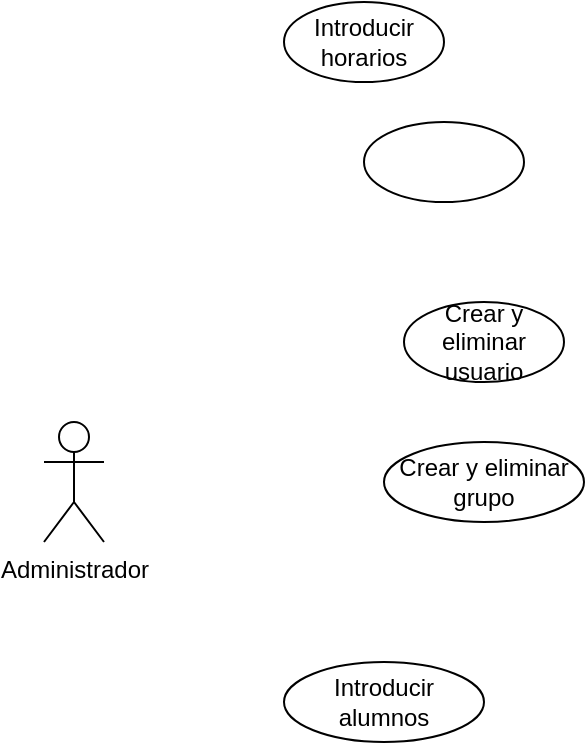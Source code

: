 <mxfile version="23.1.1" type="device">
  <diagram name="Página-1" id="tdzSoufDyK4EUonDIDz6">
    <mxGraphModel dx="1147" dy="590" grid="1" gridSize="10" guides="1" tooltips="1" connect="1" arrows="1" fold="1" page="1" pageScale="1" pageWidth="827" pageHeight="1169" math="0" shadow="0">
      <root>
        <mxCell id="0" />
        <mxCell id="1" parent="0" />
        <mxCell id="KLQGm_FjVOcyDm_iqqxk-1" value="Administrador" style="shape=umlActor;verticalLabelPosition=bottom;verticalAlign=top;html=1;outlineConnect=0;" vertex="1" parent="1">
          <mxGeometry x="200" y="320" width="30" height="60" as="geometry" />
        </mxCell>
        <mxCell id="KLQGm_FjVOcyDm_iqqxk-5" value="Crear y eliminar grupo" style="ellipse;whiteSpace=wrap;html=1;" vertex="1" parent="1">
          <mxGeometry x="370" y="330" width="100" height="40" as="geometry" />
        </mxCell>
        <mxCell id="KLQGm_FjVOcyDm_iqqxk-6" value="Crear y eliminar usuario" style="ellipse;whiteSpace=wrap;html=1;" vertex="1" parent="1">
          <mxGeometry x="380" y="260" width="80" height="40" as="geometry" />
        </mxCell>
        <mxCell id="KLQGm_FjVOcyDm_iqqxk-12" value="Introducir alumnos" style="ellipse;whiteSpace=wrap;html=1;" vertex="1" parent="1">
          <mxGeometry x="320" y="440" width="100" height="40" as="geometry" />
        </mxCell>
        <mxCell id="KLQGm_FjVOcyDm_iqqxk-13" value="Introducir horarios" style="ellipse;whiteSpace=wrap;html=1;" vertex="1" parent="1">
          <mxGeometry x="320" y="110" width="80" height="40" as="geometry" />
        </mxCell>
        <mxCell id="KLQGm_FjVOcyDm_iqqxk-15" value="" style="ellipse;whiteSpace=wrap;html=1;" vertex="1" parent="1">
          <mxGeometry x="360" y="170" width="80" height="40" as="geometry" />
        </mxCell>
      </root>
    </mxGraphModel>
  </diagram>
</mxfile>

